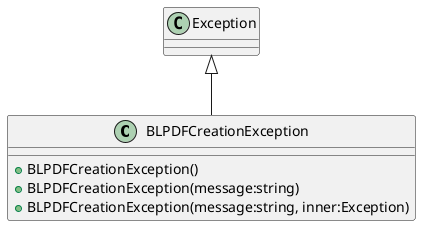@startuml
class BLPDFCreationException {
    + BLPDFCreationException()
    + BLPDFCreationException(message:string)
    + BLPDFCreationException(message:string, inner:Exception)
}
Exception <|-- BLPDFCreationException
@enduml

